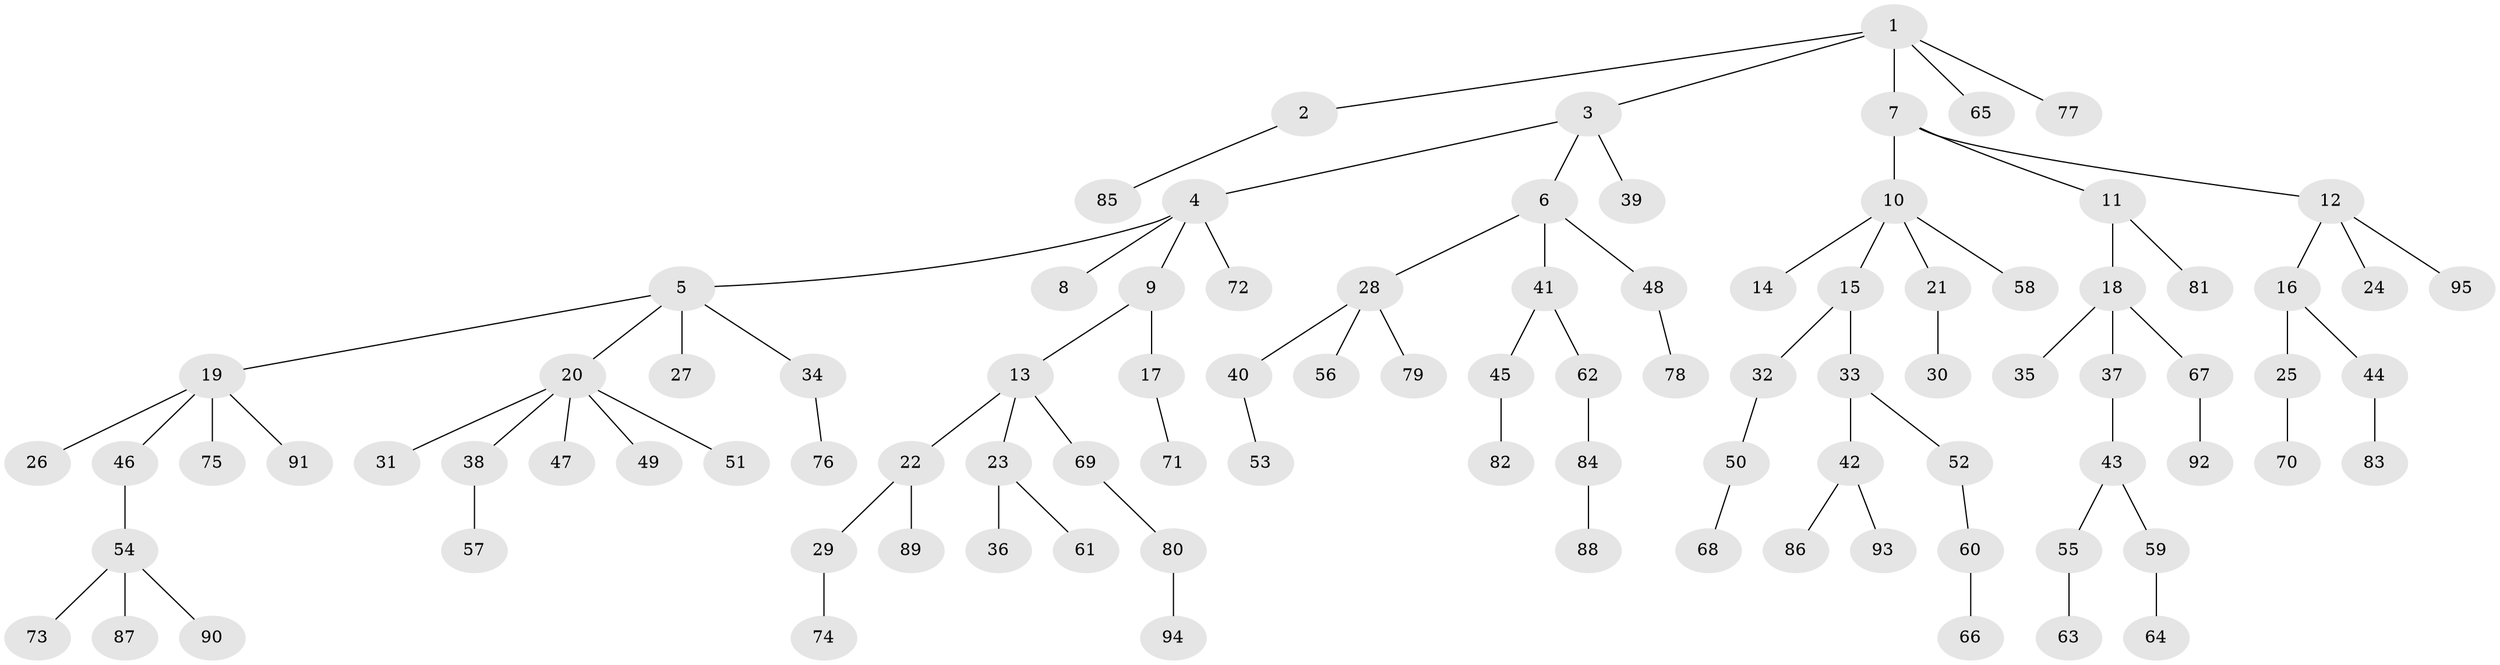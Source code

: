 // Generated by graph-tools (version 1.1) at 2025/11/02/27/25 16:11:28]
// undirected, 95 vertices, 94 edges
graph export_dot {
graph [start="1"]
  node [color=gray90,style=filled];
  1;
  2;
  3;
  4;
  5;
  6;
  7;
  8;
  9;
  10;
  11;
  12;
  13;
  14;
  15;
  16;
  17;
  18;
  19;
  20;
  21;
  22;
  23;
  24;
  25;
  26;
  27;
  28;
  29;
  30;
  31;
  32;
  33;
  34;
  35;
  36;
  37;
  38;
  39;
  40;
  41;
  42;
  43;
  44;
  45;
  46;
  47;
  48;
  49;
  50;
  51;
  52;
  53;
  54;
  55;
  56;
  57;
  58;
  59;
  60;
  61;
  62;
  63;
  64;
  65;
  66;
  67;
  68;
  69;
  70;
  71;
  72;
  73;
  74;
  75;
  76;
  77;
  78;
  79;
  80;
  81;
  82;
  83;
  84;
  85;
  86;
  87;
  88;
  89;
  90;
  91;
  92;
  93;
  94;
  95;
  1 -- 2;
  1 -- 3;
  1 -- 7;
  1 -- 65;
  1 -- 77;
  2 -- 85;
  3 -- 4;
  3 -- 6;
  3 -- 39;
  4 -- 5;
  4 -- 8;
  4 -- 9;
  4 -- 72;
  5 -- 19;
  5 -- 20;
  5 -- 27;
  5 -- 34;
  6 -- 28;
  6 -- 41;
  6 -- 48;
  7 -- 10;
  7 -- 11;
  7 -- 12;
  9 -- 13;
  9 -- 17;
  10 -- 14;
  10 -- 15;
  10 -- 21;
  10 -- 58;
  11 -- 18;
  11 -- 81;
  12 -- 16;
  12 -- 24;
  12 -- 95;
  13 -- 22;
  13 -- 23;
  13 -- 69;
  15 -- 32;
  15 -- 33;
  16 -- 25;
  16 -- 44;
  17 -- 71;
  18 -- 35;
  18 -- 37;
  18 -- 67;
  19 -- 26;
  19 -- 46;
  19 -- 75;
  19 -- 91;
  20 -- 31;
  20 -- 38;
  20 -- 47;
  20 -- 49;
  20 -- 51;
  21 -- 30;
  22 -- 29;
  22 -- 89;
  23 -- 36;
  23 -- 61;
  25 -- 70;
  28 -- 40;
  28 -- 56;
  28 -- 79;
  29 -- 74;
  32 -- 50;
  33 -- 42;
  33 -- 52;
  34 -- 76;
  37 -- 43;
  38 -- 57;
  40 -- 53;
  41 -- 45;
  41 -- 62;
  42 -- 86;
  42 -- 93;
  43 -- 55;
  43 -- 59;
  44 -- 83;
  45 -- 82;
  46 -- 54;
  48 -- 78;
  50 -- 68;
  52 -- 60;
  54 -- 73;
  54 -- 87;
  54 -- 90;
  55 -- 63;
  59 -- 64;
  60 -- 66;
  62 -- 84;
  67 -- 92;
  69 -- 80;
  80 -- 94;
  84 -- 88;
}

